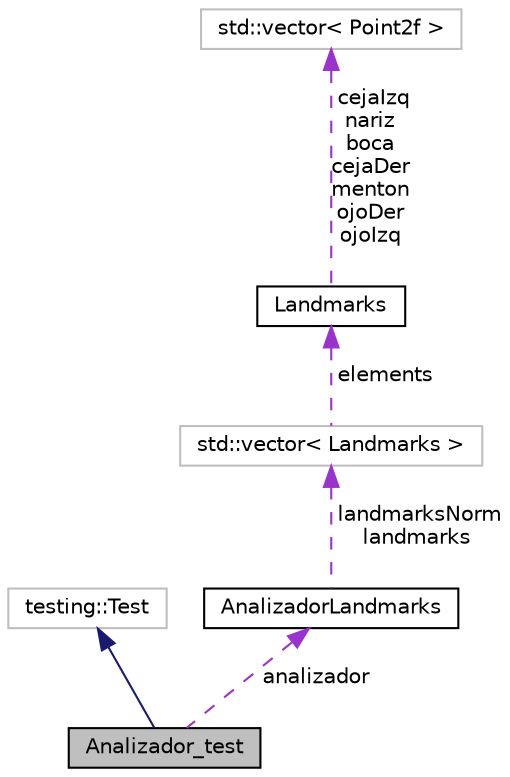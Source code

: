 digraph "Analizador_test"
{
 // LATEX_PDF_SIZE
  edge [fontname="Helvetica",fontsize="10",labelfontname="Helvetica",labelfontsize="10"];
  node [fontname="Helvetica",fontsize="10",shape=record];
  Node1 [label="Analizador_test",height=0.2,width=0.4,color="black", fillcolor="grey75", style="filled", fontcolor="black",tooltip=" "];
  Node2 -> Node1 [dir="back",color="midnightblue",fontsize="10",style="solid",fontname="Helvetica"];
  Node2 [label="testing::Test",height=0.2,width=0.4,color="grey75", fillcolor="white", style="filled",tooltip=" "];
  Node3 -> Node1 [dir="back",color="darkorchid3",fontsize="10",style="dashed",label=" analizador" ,fontname="Helvetica"];
  Node3 [label="AnalizadorLandmarks",height=0.2,width=0.4,color="black", fillcolor="white", style="filled",URL="$class_analizador_landmarks.html",tooltip="Clase que maneja los metodos para analizar los landmarks."];
  Node4 -> Node3 [dir="back",color="darkorchid3",fontsize="10",style="dashed",label=" landmarksNorm\nlandmarks" ,fontname="Helvetica"];
  Node4 [label="std::vector\< Landmarks \>",height=0.2,width=0.4,color="grey75", fillcolor="white", style="filled",tooltip=" "];
  Node5 -> Node4 [dir="back",color="darkorchid3",fontsize="10",style="dashed",label=" elements" ,fontname="Helvetica"];
  Node5 [label="Landmarks",height=0.2,width=0.4,color="black", fillcolor="white", style="filled",URL="$struct_landmarks.html",tooltip="Estructura para almacenar los landmarks, discriminados segun rasgo facial."];
  Node6 -> Node5 [dir="back",color="darkorchid3",fontsize="10",style="dashed",label=" cejaIzq\nnariz\nboca\ncejaDer\nmenton\nojoDer\nojoIzq" ,fontname="Helvetica"];
  Node6 [label="std::vector\< Point2f \>",height=0.2,width=0.4,color="grey75", fillcolor="white", style="filled",tooltip=" "];
}
